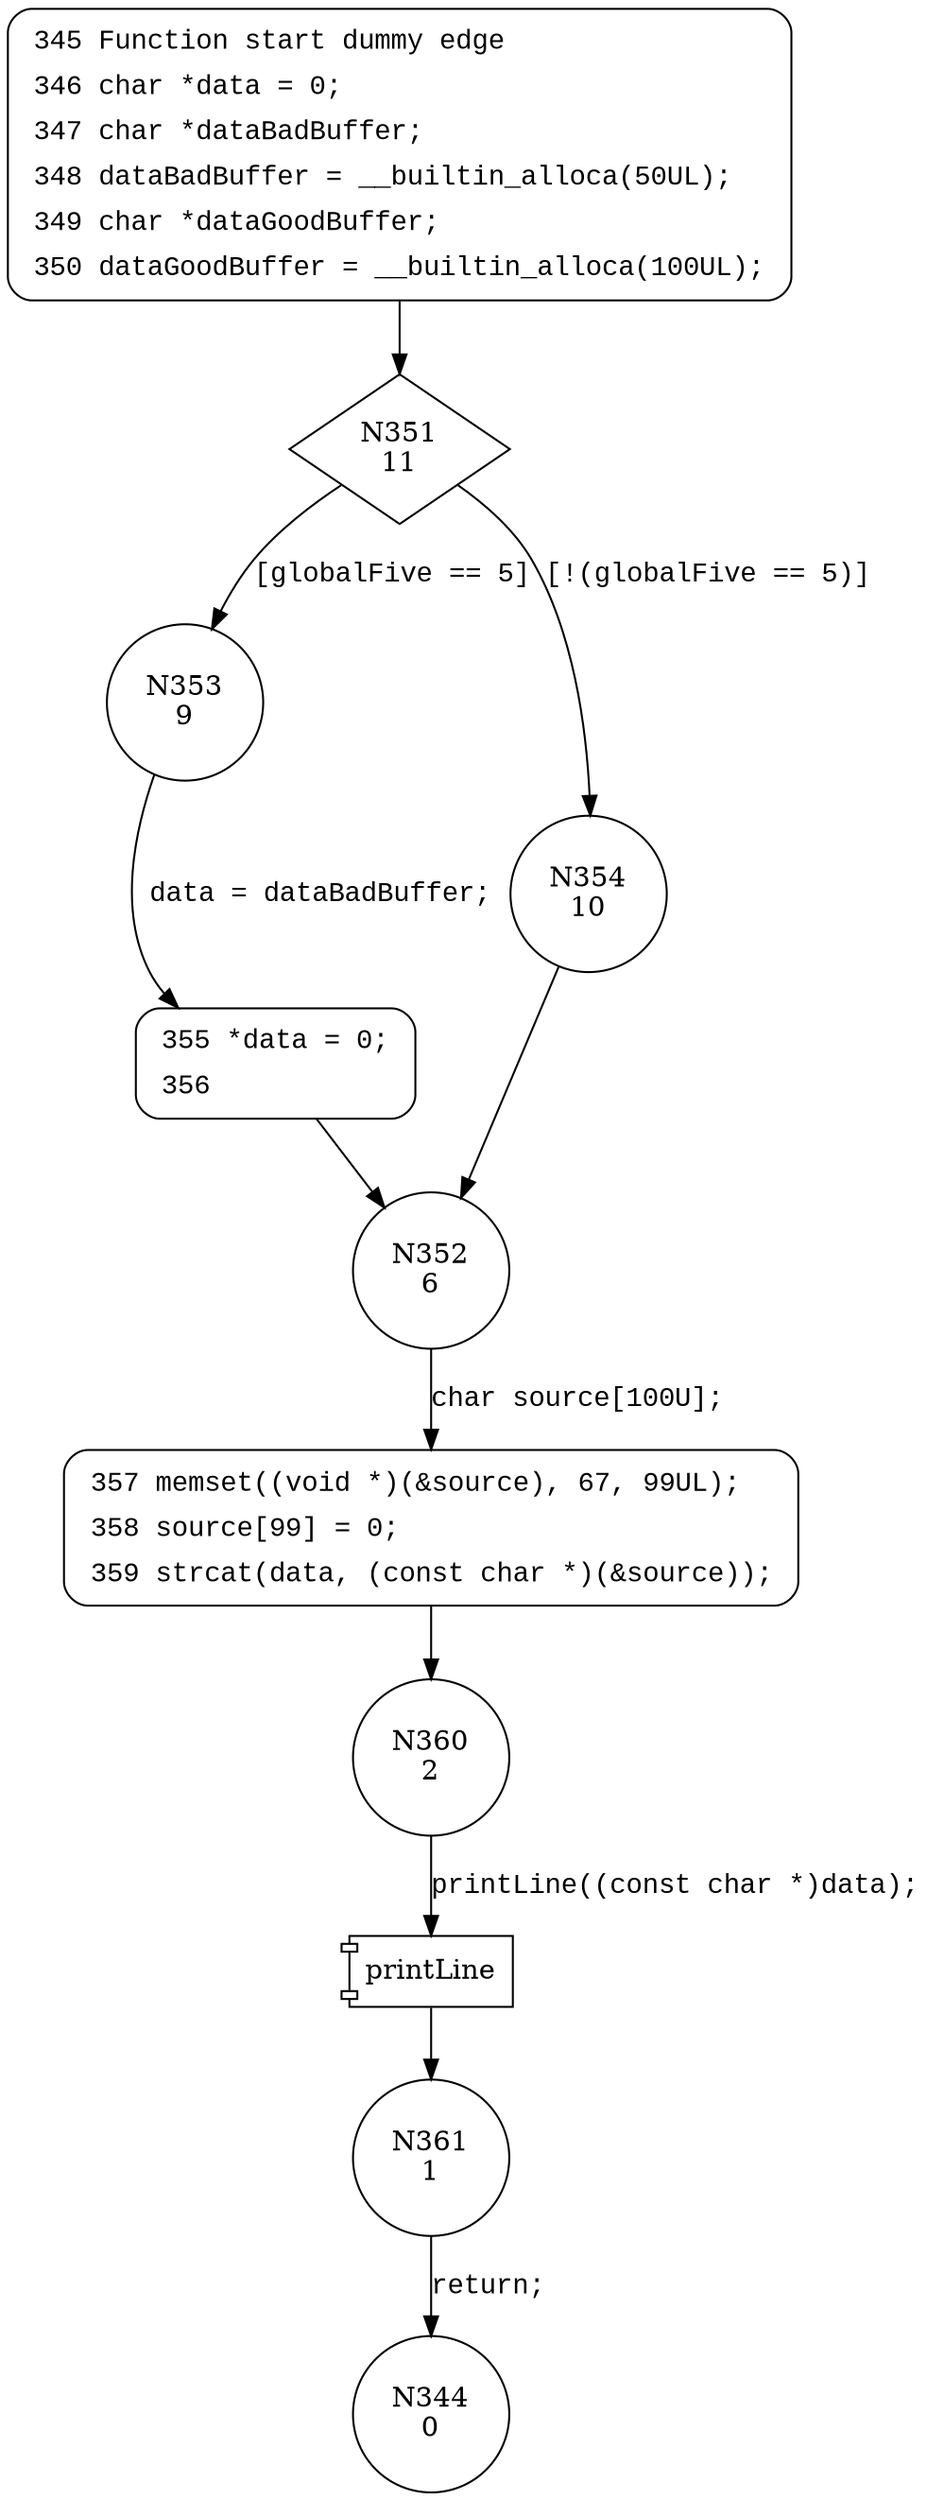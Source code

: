 digraph CWE121_Stack_Based_Buffer_Overflow__dest_char_alloca_cat_14_bad {
351 [shape="diamond" label="N351\n11"]
353 [shape="circle" label="N353\n9"]
354 [shape="circle" label="N354\n10"]
352 [shape="circle" label="N352\n6"]
357 [shape="circle" label="N357\n5"]
360 [shape="circle" label="N360\n2"]
361 [shape="circle" label="N361\n1"]
355 [shape="circle" label="N355\n8"]
344 [shape="circle" label="N344\n0"]
345 [style="filled,bold" penwidth="1" fillcolor="white" fontname="Courier New" shape="Mrecord" label=<<table border="0" cellborder="0" cellpadding="3" bgcolor="white"><tr><td align="right">345</td><td align="left">Function start dummy edge</td></tr><tr><td align="right">346</td><td align="left">char *data = 0;</td></tr><tr><td align="right">347</td><td align="left">char *dataBadBuffer;</td></tr><tr><td align="right">348</td><td align="left">dataBadBuffer = __builtin_alloca(50UL);</td></tr><tr><td align="right">349</td><td align="left">char *dataGoodBuffer;</td></tr><tr><td align="right">350</td><td align="left">dataGoodBuffer = __builtin_alloca(100UL);</td></tr></table>>]
345 -> 351[label=""]
357 [style="filled,bold" penwidth="1" fillcolor="white" fontname="Courier New" shape="Mrecord" label=<<table border="0" cellborder="0" cellpadding="3" bgcolor="white"><tr><td align="right">357</td><td align="left">memset((void *)(&amp;source), 67, 99UL);</td></tr><tr><td align="right">358</td><td align="left">source[99] = 0;</td></tr><tr><td align="right">359</td><td align="left">strcat(data, (const char *)(&amp;source));</td></tr></table>>]
357 -> 360[label=""]
355 [style="filled,bold" penwidth="1" fillcolor="white" fontname="Courier New" shape="Mrecord" label=<<table border="0" cellborder="0" cellpadding="3" bgcolor="white"><tr><td align="right">355</td><td align="left">*data = 0;</td></tr><tr><td align="right">356</td><td align="left"></td></tr></table>>]
355 -> 352[label=""]
351 -> 353 [label="[globalFive == 5]" fontname="Courier New"]
351 -> 354 [label="[!(globalFive == 5)]" fontname="Courier New"]
352 -> 357 [label="char source[100U];" fontname="Courier New"]
100032 [shape="component" label="printLine"]
360 -> 100032 [label="printLine((const char *)data);" fontname="Courier New"]
100032 -> 361 [label="" fontname="Courier New"]
353 -> 355 [label="data = dataBadBuffer;" fontname="Courier New"]
354 -> 352 [label="" fontname="Courier New"]
361 -> 344 [label="return;" fontname="Courier New"]
}